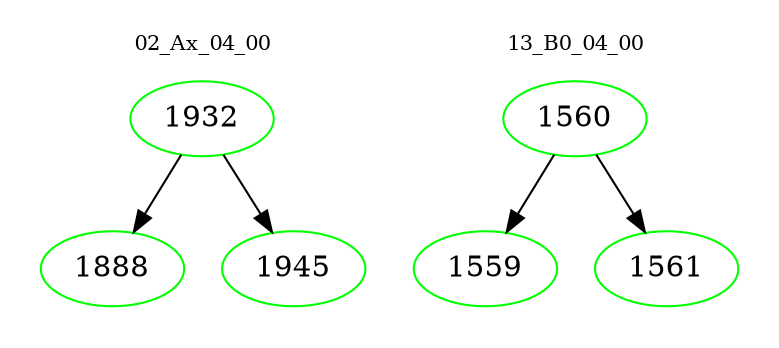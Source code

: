 digraph{
subgraph cluster_0 {
color = white
label = "02_Ax_04_00";
fontsize=10;
T0_1932 [label="1932", color="green"]
T0_1932 -> T0_1888 [color="black"]
T0_1888 [label="1888", color="green"]
T0_1932 -> T0_1945 [color="black"]
T0_1945 [label="1945", color="green"]
}
subgraph cluster_1 {
color = white
label = "13_B0_04_00";
fontsize=10;
T1_1560 [label="1560", color="green"]
T1_1560 -> T1_1559 [color="black"]
T1_1559 [label="1559", color="green"]
T1_1560 -> T1_1561 [color="black"]
T1_1561 [label="1561", color="green"]
}
}
